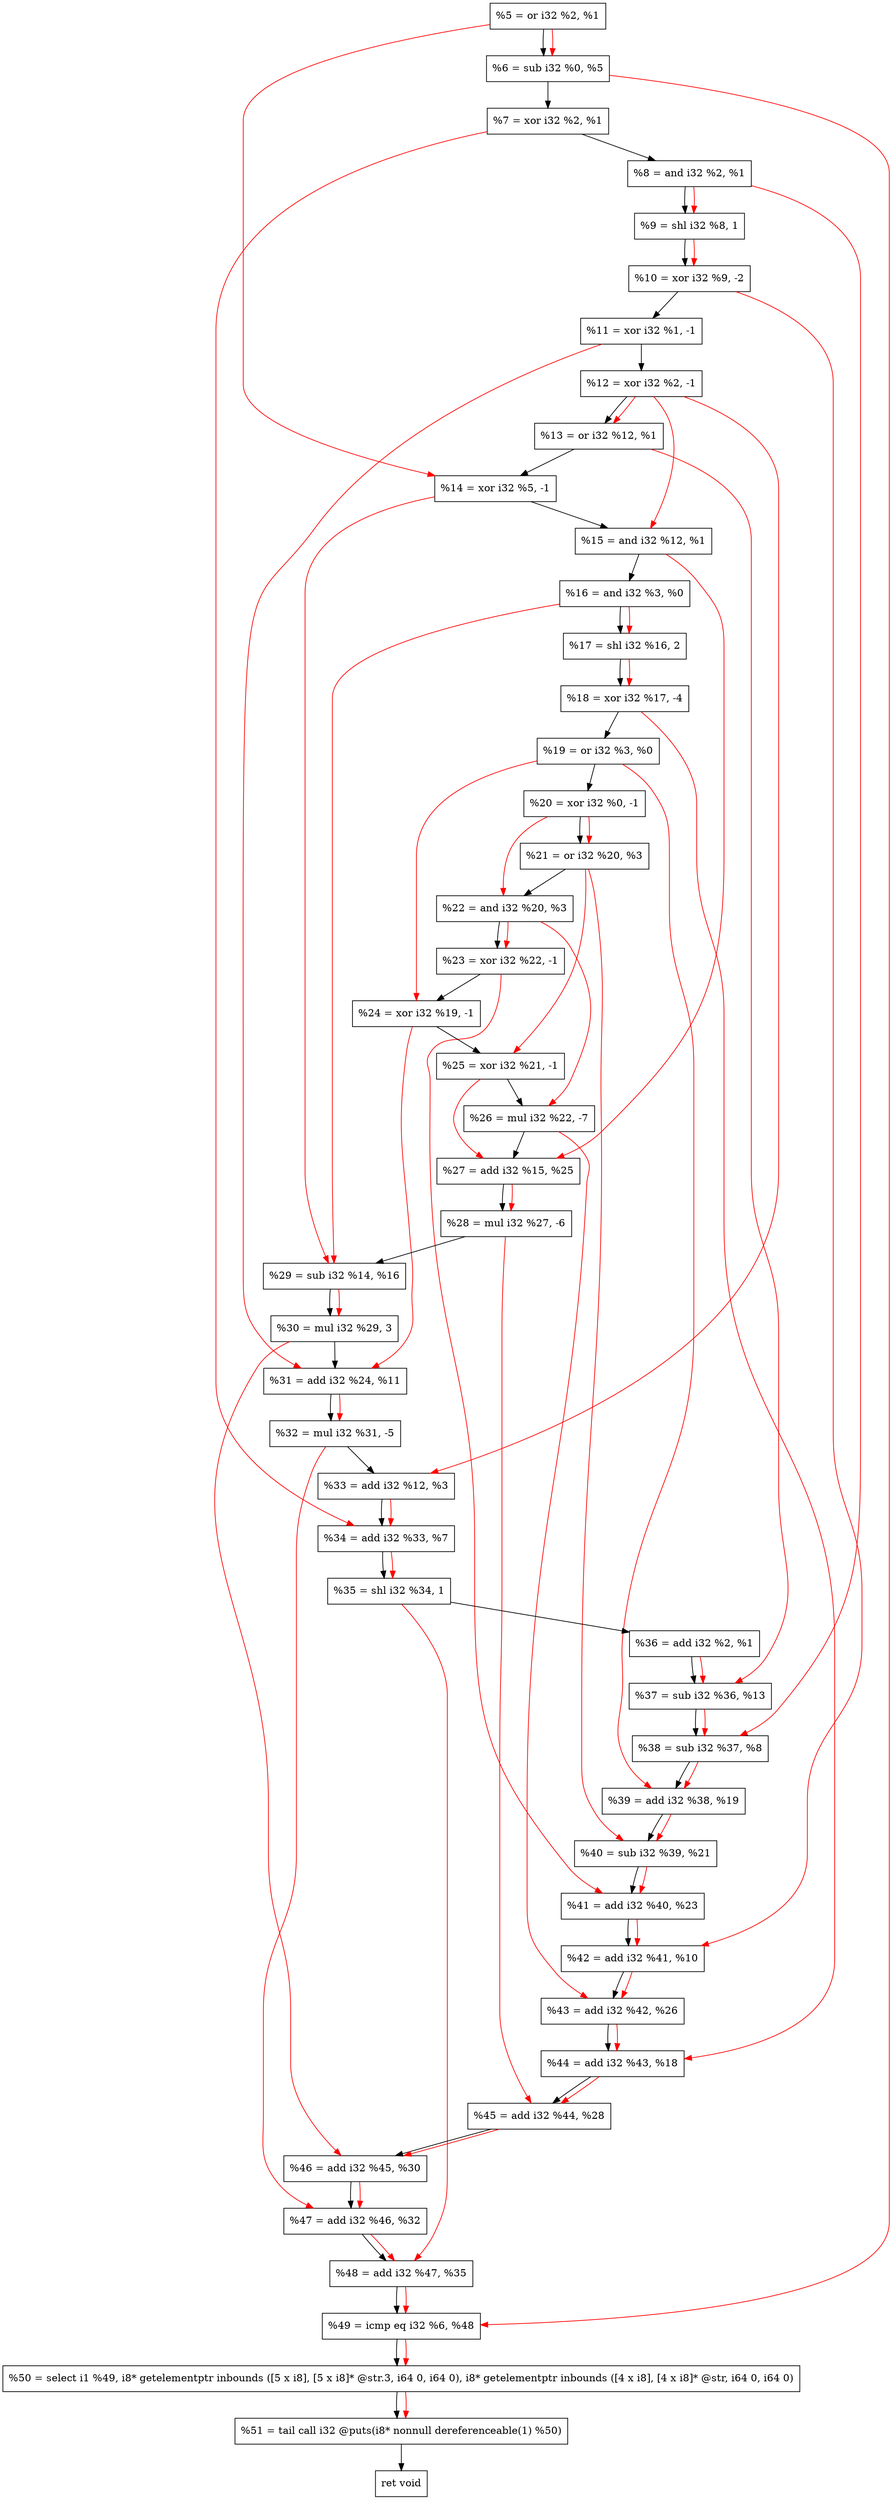 digraph "DFG for'crackme' function" {
	Node0x228b710[shape=record, label="  %5 = or i32 %2, %1"];
	Node0x228b780[shape=record, label="  %6 = sub i32 %0, %5"];
	Node0x228b7f0[shape=record, label="  %7 = xor i32 %2, %1"];
	Node0x228b860[shape=record, label="  %8 = and i32 %2, %1"];
	Node0x228bee0[shape=record, label="  %9 = shl i32 %8, 1"];
	Node0x228bf80[shape=record, label="  %10 = xor i32 %9, -2"];
	Node0x228c020[shape=record, label="  %11 = xor i32 %1, -1"];
	Node0x228c090[shape=record, label="  %12 = xor i32 %2, -1"];
	Node0x228c100[shape=record, label="  %13 = or i32 %12, %1"];
	Node0x228c170[shape=record, label="  %14 = xor i32 %5, -1"];
	Node0x228c1e0[shape=record, label="  %15 = and i32 %12, %1"];
	Node0x228c250[shape=record, label="  %16 = and i32 %3, %0"];
	Node0x228c2f0[shape=record, label="  %17 = shl i32 %16, 2"];
	Node0x228c390[shape=record, label="  %18 = xor i32 %17, -4"];
	Node0x228c400[shape=record, label="  %19 = or i32 %3, %0"];
	Node0x228c470[shape=record, label="  %20 = xor i32 %0, -1"];
	Node0x228c4e0[shape=record, label="  %21 = or i32 %20, %3"];
	Node0x228c550[shape=record, label="  %22 = and i32 %20, %3"];
	Node0x228c5c0[shape=record, label="  %23 = xor i32 %22, -1"];
	Node0x228c630[shape=record, label="  %24 = xor i32 %19, -1"];
	Node0x228c6a0[shape=record, label="  %25 = xor i32 %21, -1"];
	Node0x228c740[shape=record, label="  %26 = mul i32 %22, -7"];
	Node0x228c7b0[shape=record, label="  %27 = add i32 %15, %25"];
	Node0x228c850[shape=record, label="  %28 = mul i32 %27, -6"];
	Node0x228c8c0[shape=record, label="  %29 = sub i32 %14, %16"];
	Node0x228c960[shape=record, label="  %30 = mul i32 %29, 3"];
	Node0x228c9d0[shape=record, label="  %31 = add i32 %24, %11"];
	Node0x228ca70[shape=record, label="  %32 = mul i32 %31, -5"];
	Node0x228ccf0[shape=record, label="  %33 = add i32 %12, %3"];
	Node0x228cd60[shape=record, label="  %34 = add i32 %33, %7"];
	Node0x228cdd0[shape=record, label="  %35 = shl i32 %34, 1"];
	Node0x228ce40[shape=record, label="  %36 = add i32 %2, %1"];
	Node0x228ceb0[shape=record, label="  %37 = sub i32 %36, %13"];
	Node0x228cf20[shape=record, label="  %38 = sub i32 %37, %8"];
	Node0x228cf90[shape=record, label="  %39 = add i32 %38, %19"];
	Node0x228d000[shape=record, label="  %40 = sub i32 %39, %21"];
	Node0x228d070[shape=record, label="  %41 = add i32 %40, %23"];
	Node0x228d0e0[shape=record, label="  %42 = add i32 %41, %10"];
	Node0x228d150[shape=record, label="  %43 = add i32 %42, %26"];
	Node0x228d1c0[shape=record, label="  %44 = add i32 %43, %18"];
	Node0x228d230[shape=record, label="  %45 = add i32 %44, %28"];
	Node0x228d2a0[shape=record, label="  %46 = add i32 %45, %30"];
	Node0x228d310[shape=record, label="  %47 = add i32 %46, %32"];
	Node0x228d380[shape=record, label="  %48 = add i32 %47, %35"];
	Node0x228d3f0[shape=record, label="  %49 = icmp eq i32 %6, %48"];
	Node0x222c268[shape=record, label="  %50 = select i1 %49, i8* getelementptr inbounds ([5 x i8], [5 x i8]* @str.3, i64 0, i64 0), i8* getelementptr inbounds ([4 x i8], [4 x i8]* @str, i64 0, i64 0)"];
	Node0x228d890[shape=record, label="  %51 = tail call i32 @puts(i8* nonnull dereferenceable(1) %50)"];
	Node0x228d8e0[shape=record, label="  ret void"];
	Node0x228b710 -> Node0x228b780;
	Node0x228b780 -> Node0x228b7f0;
	Node0x228b7f0 -> Node0x228b860;
	Node0x228b860 -> Node0x228bee0;
	Node0x228bee0 -> Node0x228bf80;
	Node0x228bf80 -> Node0x228c020;
	Node0x228c020 -> Node0x228c090;
	Node0x228c090 -> Node0x228c100;
	Node0x228c100 -> Node0x228c170;
	Node0x228c170 -> Node0x228c1e0;
	Node0x228c1e0 -> Node0x228c250;
	Node0x228c250 -> Node0x228c2f0;
	Node0x228c2f0 -> Node0x228c390;
	Node0x228c390 -> Node0x228c400;
	Node0x228c400 -> Node0x228c470;
	Node0x228c470 -> Node0x228c4e0;
	Node0x228c4e0 -> Node0x228c550;
	Node0x228c550 -> Node0x228c5c0;
	Node0x228c5c0 -> Node0x228c630;
	Node0x228c630 -> Node0x228c6a0;
	Node0x228c6a0 -> Node0x228c740;
	Node0x228c740 -> Node0x228c7b0;
	Node0x228c7b0 -> Node0x228c850;
	Node0x228c850 -> Node0x228c8c0;
	Node0x228c8c0 -> Node0x228c960;
	Node0x228c960 -> Node0x228c9d0;
	Node0x228c9d0 -> Node0x228ca70;
	Node0x228ca70 -> Node0x228ccf0;
	Node0x228ccf0 -> Node0x228cd60;
	Node0x228cd60 -> Node0x228cdd0;
	Node0x228cdd0 -> Node0x228ce40;
	Node0x228ce40 -> Node0x228ceb0;
	Node0x228ceb0 -> Node0x228cf20;
	Node0x228cf20 -> Node0x228cf90;
	Node0x228cf90 -> Node0x228d000;
	Node0x228d000 -> Node0x228d070;
	Node0x228d070 -> Node0x228d0e0;
	Node0x228d0e0 -> Node0x228d150;
	Node0x228d150 -> Node0x228d1c0;
	Node0x228d1c0 -> Node0x228d230;
	Node0x228d230 -> Node0x228d2a0;
	Node0x228d2a0 -> Node0x228d310;
	Node0x228d310 -> Node0x228d380;
	Node0x228d380 -> Node0x228d3f0;
	Node0x228d3f0 -> Node0x222c268;
	Node0x222c268 -> Node0x228d890;
	Node0x228d890 -> Node0x228d8e0;
edge [color=red]
	Node0x228b710 -> Node0x228b780;
	Node0x228b860 -> Node0x228bee0;
	Node0x228bee0 -> Node0x228bf80;
	Node0x228c090 -> Node0x228c100;
	Node0x228b710 -> Node0x228c170;
	Node0x228c090 -> Node0x228c1e0;
	Node0x228c250 -> Node0x228c2f0;
	Node0x228c2f0 -> Node0x228c390;
	Node0x228c470 -> Node0x228c4e0;
	Node0x228c470 -> Node0x228c550;
	Node0x228c550 -> Node0x228c5c0;
	Node0x228c400 -> Node0x228c630;
	Node0x228c4e0 -> Node0x228c6a0;
	Node0x228c550 -> Node0x228c740;
	Node0x228c1e0 -> Node0x228c7b0;
	Node0x228c6a0 -> Node0x228c7b0;
	Node0x228c7b0 -> Node0x228c850;
	Node0x228c170 -> Node0x228c8c0;
	Node0x228c250 -> Node0x228c8c0;
	Node0x228c8c0 -> Node0x228c960;
	Node0x228c630 -> Node0x228c9d0;
	Node0x228c020 -> Node0x228c9d0;
	Node0x228c9d0 -> Node0x228ca70;
	Node0x228c090 -> Node0x228ccf0;
	Node0x228ccf0 -> Node0x228cd60;
	Node0x228b7f0 -> Node0x228cd60;
	Node0x228cd60 -> Node0x228cdd0;
	Node0x228ce40 -> Node0x228ceb0;
	Node0x228c100 -> Node0x228ceb0;
	Node0x228ceb0 -> Node0x228cf20;
	Node0x228b860 -> Node0x228cf20;
	Node0x228cf20 -> Node0x228cf90;
	Node0x228c400 -> Node0x228cf90;
	Node0x228cf90 -> Node0x228d000;
	Node0x228c4e0 -> Node0x228d000;
	Node0x228d000 -> Node0x228d070;
	Node0x228c5c0 -> Node0x228d070;
	Node0x228d070 -> Node0x228d0e0;
	Node0x228bf80 -> Node0x228d0e0;
	Node0x228d0e0 -> Node0x228d150;
	Node0x228c740 -> Node0x228d150;
	Node0x228d150 -> Node0x228d1c0;
	Node0x228c390 -> Node0x228d1c0;
	Node0x228d1c0 -> Node0x228d230;
	Node0x228c850 -> Node0x228d230;
	Node0x228d230 -> Node0x228d2a0;
	Node0x228c960 -> Node0x228d2a0;
	Node0x228d2a0 -> Node0x228d310;
	Node0x228ca70 -> Node0x228d310;
	Node0x228d310 -> Node0x228d380;
	Node0x228cdd0 -> Node0x228d380;
	Node0x228b780 -> Node0x228d3f0;
	Node0x228d380 -> Node0x228d3f0;
	Node0x228d3f0 -> Node0x222c268;
	Node0x222c268 -> Node0x228d890;
}
